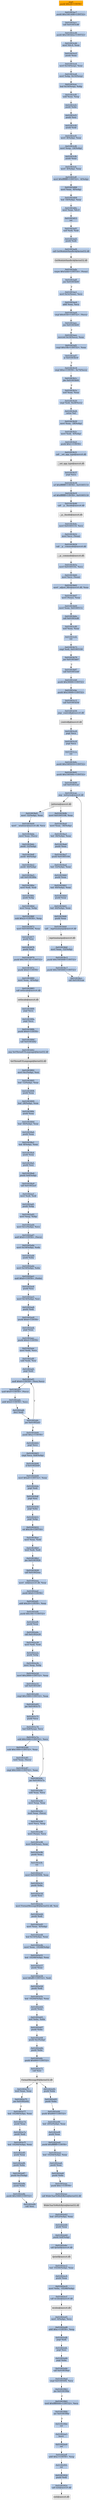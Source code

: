 digraph G {
node[shape=rectangle,style=filled,fillcolor=lightsteelblue,color=lightsteelblue]
bgcolor="transparent"
a0x01003ac5pushl_0x28UINT8[label="start\npushl $0x28<UINT8>",color="lightgrey",fillcolor="orange"];
a0x01003ac7pushl_0x1001408UINT32[label="0x01003ac7\npushl $0x1001408<UINT32>"];
a0x01003acccall_0x01003cd8[label="0x01003acc\ncall 0x01003cd8"];
a0x01003cd8pushl_0x1003d2aUINT32[label="0x01003cd8\npushl $0x1003d2a<UINT32>"];
a0x01003cddmovl_fs_0_eax[label="0x01003cdd\nmovl %fs:0, %eax"];
a0x01003ce3pushl_eax[label="0x01003ce3\npushl %eax"];
a0x01003ce4movl_0x10esp__eax[label="0x01003ce4\nmovl 0x10(%esp), %eax"];
a0x01003ce8movl_ebp_0x10esp_[label="0x01003ce8\nmovl %ebp, 0x10(%esp)"];
a0x01003cecleal_0x10esp__ebp[label="0x01003cec\nleal 0x10(%esp), %ebp"];
a0x01003cf0subl_eax_esp[label="0x01003cf0\nsubl %eax, %esp"];
a0x01003cf2pushl_ebx[label="0x01003cf2\npushl %ebx"];
a0x01003cf3pushl_esi[label="0x01003cf3\npushl %esi"];
a0x01003cf4pushl_edi[label="0x01003cf4\npushl %edi"];
a0x01003cf5movl__8ebp__eax[label="0x01003cf5\nmovl -8(%ebp), %eax"];
a0x01003cf8movl_esp__24ebp_[label="0x01003cf8\nmovl %esp, -24(%ebp)"];
a0x01003cfbpushl_eax[label="0x01003cfb\npushl %eax"];
a0x01003cfcmovl__4ebp__eax[label="0x01003cfc\nmovl -4(%ebp), %eax"];
a0x01003cffmovl_0xffffffffUINT32__4ebp_[label="0x01003cff\nmovl $0xffffffff<UINT32>, -4(%ebp)"];
a0x01003d06movl_eax__8ebp_[label="0x01003d06\nmovl %eax, -8(%ebp)"];
a0x01003d09leal__16ebp__eax[label="0x01003d09\nleal -16(%ebp), %eax"];
a0x01003d0cmovl_eax_fs_0[label="0x01003d0c\nmovl %eax, %fs:0"];
a0x01003d12ret[label="0x01003d12\nret"];
a0x01003ad1xorl_edi_edi[label="0x01003ad1\nxorl %edi, %edi"];
a0x01003ad3pushl_edi[label="0x01003ad3\npushl %edi"];
a0x01003ad4call_GetModuleHandleA_kernel32_dll[label="0x01003ad4\ncall GetModuleHandleA@kernel32.dll"];
GetModuleHandleA_kernel32_dll[label="GetModuleHandleA@kernel32.dll",color="lightgrey",fillcolor="lightgrey"];
a0x01003adacmpw_0x5a4dUINT16_eax_[label="0x01003ada\ncmpw $0x5a4d<UINT16>, (%eax)"];
a0x01003adfjne_0x01003b00[label="0x01003adf\njne 0x01003b00"];
a0x01003ae1movl_0x3ceax__ecx[label="0x01003ae1\nmovl 0x3c(%eax), %ecx"];
a0x01003ae4addl_eax_ecx[label="0x01003ae4\naddl %eax, %ecx"];
a0x01003ae6cmpl_0x4550UINT32_ecx_[label="0x01003ae6\ncmpl $0x4550<UINT32>, (%ecx)"];
a0x01003aecjne_0x01003b00[label="0x01003aec\njne 0x01003b00"];
a0x01003aeemovzwl_0x18ecx__eax[label="0x01003aee\nmovzwl 0x18(%ecx), %eax"];
a0x01003af2cmpl_0x10bUINT32_eax[label="0x01003af2\ncmpl $0x10b<UINT32>, %eax"];
a0x01003af7je_0x01003b18[label="0x01003af7\nje 0x01003b18"];
a0x01003b18cmpl_0xeUINT8_0x74ecx_[label="0x01003b18\ncmpl $0xe<UINT8>, 0x74(%ecx)"];
a0x01003b1cjbe_0x01003b00[label="0x01003b1c\njbe 0x01003b00"];
a0x01003b1exorl_eax_eax[label="0x01003b1e\nxorl %eax, %eax"];
a0x01003b20cmpl_edi_0xe8ecx_[label="0x01003b20\ncmpl %edi, 0xe8(%ecx)"];
a0x01003b26setne_al[label="0x01003b26\nsetne %al"];
a0x01003b29movl_eax__28ebp_[label="0x01003b29\nmovl %eax, -28(%ebp)"];
a0x01003b2cmovl_edi__4ebp_[label="0x01003b2c\nmovl %edi, -4(%ebp)"];
a0x01003b2fpushl_0x1UINT8[label="0x01003b2f\npushl $0x1<UINT8>"];
a0x01003b31call___set_app_type_msvcrt_dll[label="0x01003b31\ncall __set_app_type@msvcrt.dll"];
a__set_app_type_msvcrt_dll[label="__set_app_type@msvcrt.dll",color="lightgrey",fillcolor="lightgrey"];
a0x01003b37popl_ecx[label="0x01003b37\npopl %ecx"];
a0x01003b38orl_0xffffffffUINT8_0x01005114[label="0x01003b38\norl $0xffffffff<UINT8>, 0x01005114"];
a0x01003b3forl_0xffffffffUINT8_0x01005118[label="0x01003b3f\norl $0xffffffff<UINT8>, 0x01005118"];
a0x01003b46call___p__fmode_msvcrt_dll[label="0x01003b46\ncall __p__fmode@msvcrt.dll"];
a__p__fmode_msvcrt_dll[label="__p__fmode@msvcrt.dll",color="lightgrey",fillcolor="lightgrey"];
a0x01003b4cmovl_0x01005110_ecx[label="0x01003b4c\nmovl 0x01005110, %ecx"];
a0x01003b52movl_ecx_eax_[label="0x01003b52\nmovl %ecx, (%eax)"];
a0x01003b54call___p__commode_msvcrt_dll[label="0x01003b54\ncall __p__commode@msvcrt.dll"];
a__p__commode_msvcrt_dll[label="__p__commode@msvcrt.dll",color="lightgrey",fillcolor="lightgrey"];
a0x01003b5amovl_0x0100510c_ecx[label="0x01003b5a\nmovl 0x0100510c, %ecx"];
a0x01003b60movl_ecx_eax_[label="0x01003b60\nmovl %ecx, (%eax)"];
a0x01003b62movl__adjust_fdiv_msvcrt_dll_eax[label="0x01003b62\nmovl _adjust_fdiv@msvcrt.dll, %eax"];
a0x01003b67movl_eax__eax[label="0x01003b67\nmovl (%eax), %eax"];
a0x01003b69movl_eax_0x0100511c[label="0x01003b69\nmovl %eax, 0x0100511c"];
a0x01003b6ecall_0x01003cd0[label="0x01003b6e\ncall 0x01003cd0"];
a0x01003cd0xorl_eax_eax[label="0x01003cd0\nxorl %eax, %eax"];
a0x01003cd2ret[label="0x01003cd2\nret"];
a0x01003b73cmpl_edi_0x01005100[label="0x01003b73\ncmpl %edi, 0x01005100"];
a0x01003b79jne_0x01003b87[label="0x01003b79\njne 0x01003b87"];
a0x01003b87call_0x01003cb9[label="0x01003b87\ncall 0x01003cb9"];
a0x01003cb9pushl_0x30000UINT32[label="0x01003cb9\npushl $0x30000<UINT32>"];
a0x01003cbepushl_0x10000UINT32[label="0x01003cbe\npushl $0x10000<UINT32>"];
a0x01003cc3call_0x01003d36[label="0x01003cc3\ncall 0x01003d36"];
a0x01003d36jmp__controlfp_msvcrt_dll[label="0x01003d36\njmp _controlfp@msvcrt.dll"];
a_controlfp_msvcrt_dll[label="_controlfp@msvcrt.dll",color="lightgrey",fillcolor="lightgrey"];
a0x01003cc8popl_ecx[label="0x01003cc8\npopl %ecx"];
a0x01003cc9popl_ecx[label="0x01003cc9\npopl %ecx"];
a0x01003ccaret[label="0x01003cca\nret"];
a0x01003b8cpushl_0x1005010UINT32[label="0x01003b8c\npushl $0x1005010<UINT32>"];
a0x01003b91pushl_0x100500cUINT32[label="0x01003b91\npushl $0x100500c<UINT32>"];
a0x01003b96call_0x01003cae[label="0x01003b96\ncall 0x01003cae"];
a0x01003caejmp__initterm_msvcrt_dll[label="0x01003cae\njmp _initterm@msvcrt.dll"];
a_initterm_msvcrt_dll[label="_initterm@msvcrt.dll",color="lightgrey",fillcolor="lightgrey"];
a0x01003b9bmovl_0x01005108_eax[label="0x01003b9b\nmovl 0x01005108, %eax"];
a0x01003ba0movl_eax__36ebp_[label="0x01003ba0\nmovl %eax, -36(%ebp)"];
a0x01003ba3leal__36ebp__eax[label="0x01003ba3\nleal -36(%ebp), %eax"];
a0x01003ba6pushl_eax[label="0x01003ba6\npushl %eax"];
a0x01003ba7pushl_0x01005104[label="0x01003ba7\npushl 0x01005104"];
a0x01003badleal__32ebp__eax[label="0x01003bad\nleal -32(%ebp), %eax"];
a0x01003bb0pushl_eax[label="0x01003bb0\npushl %eax"];
a0x01003bb1leal__40ebp__eax[label="0x01003bb1\nleal -40(%ebp), %eax"];
a0x01003bb4pushl_eax[label="0x01003bb4\npushl %eax"];
a0x01003bb5leal__44ebp__eax[label="0x01003bb5\nleal -44(%ebp), %eax"];
a0x01003bb8pushl_eax[label="0x01003bb8\npushl %eax"];
a0x01003bb9call___wgetmainargs_msvcrt_dll[label="0x01003bb9\ncall __wgetmainargs@msvcrt.dll"];
a__wgetmainargs_msvcrt_dll[label="__wgetmainargs@msvcrt.dll",color="lightgrey",fillcolor="lightgrey"];
a0x01003bbfmovl_eax__52ebp_[label="0x01003bbf\nmovl %eax, -52(%ebp)"];
a0x01003bc2pushl_0x1005008UINT32[label="0x01003bc2\npushl $0x1005008<UINT32>"];
a0x01003bc7pushl_0x1005000UINT32[label="0x01003bc7\npushl $0x1005000<UINT32>"];
a0x01003bcccall_0x01003cae[label="0x01003bcc\ncall 0x01003cae"];
a0x01003bd1movl__32ebp__eax[label="0x01003bd1\nmovl -32(%ebp), %eax"];
a0x01003bd4movl___winitenv_msvcrt_dll_ecx[label="0x01003bd4\nmovl __winitenv@msvcrt.dll, %ecx"];
a0x01003bdamovl_eax_ecx_[label="0x01003bda\nmovl %eax, (%ecx)"];
a0x01003bdcpushl__32ebp_[label="0x01003bdc\npushl -32(%ebp)"];
a0x01003bdfpushl__40ebp_[label="0x01003bdf\npushl -40(%ebp)"];
a0x01003be2pushl__44ebp_[label="0x01003be2\npushl -44(%ebp)"];
a0x01003be5call_0x0100386a[label="0x01003be5\ncall 0x0100386a"];
a0x0100386amovl_edi_edi[label="0x0100386a\nmovl %edi, %edi"];
a0x0100386cpushl_ebp[label="0x0100386c\npushl %ebp"];
a0x0100386dmovl_esp_ebp[label="0x0100386d\nmovl %esp, %ebp"];
a0x0100386fsubl_0x2cUINT8_esp[label="0x0100386f\nsubl $0x2c<UINT8>, %esp"];
a0x01003872movl_0x010050f4_eax[label="0x01003872\nmovl 0x010050f4, %eax"];
a0x01003877pushl_esi[label="0x01003877\npushl %esi"];
a0x01003878pushl_edi[label="0x01003878\npushl %edi"];
a0x01003879pushl_0x10013fcUINT32[label="0x01003879\npushl $0x10013fc<UINT32>"];
a0x0100387epushl_0x0UINT8[label="0x0100387e\npushl $0x0<UINT8>"];
a0x01003880movl_eax__4ebp_[label="0x01003880\nmovl %eax, -4(%ebp)"];
a0x01003883call_setlocale_msvcrt_dll[label="0x01003883\ncall setlocale@msvcrt.dll"];
setlocale_msvcrt_dll[label="setlocale@msvcrt.dll",color="lightgrey",fillcolor="lightgrey"];
a0x01003889popl_ecx[label="0x01003889\npopl %ecx"];
a0x0100388apopl_ecx[label="0x0100388a\npopl %ecx"];
a0x0100388bpushl_0x0UINT8[label="0x0100388b\npushl $0x0<UINT8>"];
a0x0100388dcall_0x01003d42[label="0x0100388d\ncall 0x01003d42"];
a0x01003d42jmp_SetThreadUILanguage_kernel32_dll[label="0x01003d42\njmp SetThreadUILanguage@kernel32.dll"];
SetThreadUILanguage_kernel32_dll[label="SetThreadUILanguage@kernel32.dll",color="lightgrey",fillcolor="lightgrey"];
a0x01003892movl_0xcebp__esi[label="0x01003892\nmovl 0xc(%ebp), %esi"];
a0x01003895leal__12ebp__eax[label="0x01003895\nleal -12(%ebp), %eax"];
a0x01003898pushl_eax[label="0x01003898\npushl %eax"];
a0x01003899leal__28ebp__eax[label="0x01003899\nleal -28(%ebp), %eax"];
a0x0100389cpushl_eax[label="0x0100389c\npushl %eax"];
a0x0100389dleal__44ebp__eax[label="0x0100389d\nleal -44(%ebp), %eax"];
a0x010038a0pushl_eax[label="0x010038a0\npushl %eax"];
a0x010038a1leal__8ebp__eax[label="0x010038a1\nleal -8(%ebp), %eax"];
a0x010038a4pushl_eax[label="0x010038a4\npushl %eax"];
a0x010038a5pushl_esi[label="0x010038a5\npushl %esi"];
a0x010038a6pushl_0x8ebp_[label="0x010038a6\npushl 0x8(%ebp)"];
a0x010038a9call_0x01002acf[label="0x010038a9\ncall 0x01002acf"];
a0x01002acfmovl_edi_edi[label="0x01002acf\nmovl %edi, %edi"];
a0x01002ad1pushl_ebp[label="0x01002ad1\npushl %ebp"];
a0x01002ad2movl_esp_ebp[label="0x01002ad2\nmovl %esp, %ebp"];
a0x01002ad4movl_0x1cebp__ecx[label="0x01002ad4\nmovl 0x1c(%ebp), %ecx"];
a0x01002ad7andl_0x0UINT8_ecx_[label="0x01002ad7\nandl $0x0<UINT8>, (%ecx)"];
a0x01002adamovl_0x18ebp__edx[label="0x01002ada\nmovl 0x18(%ebp), %edx"];
a0x01002addpushl_ebx[label="0x01002add\npushl %ebx"];
a0x01002ademovl_0x10ebp__ebx[label="0x01002ade\nmovl 0x10(%ebp), %ebx"];
a0x01002ae1andl_0x0UINT8_ebx_[label="0x01002ae1\nandl $0x0<UINT8>, (%ebx)"];
a0x01002ae4pushl_esi[label="0x01002ae4\npushl %esi"];
a0x01002ae5movl_0x14ebp__esi[label="0x01002ae5\nmovl 0x14(%ebp), %esi"];
a0x01002ae8pushl_edi[label="0x01002ae8\npushl %edi"];
a0x01002ae9pushl_0x6UINT8[label="0x01002ae9\npushl $0x6<UINT8>"];
a0x01002aebpopl_eax[label="0x01002aeb\npopl %eax"];
a0x01002aecpushl_0x4UINT8[label="0x01002aec\npushl $0x4<UINT8>"];
a0x01002aeemovl_edx_ecx[label="0x01002aee\nmovl %edx, %ecx"];
a0x01002af0subl_edx_esi[label="0x01002af0\nsubl %edx, %esi"];
a0x01002af2popl_edi[label="0x01002af2\npopl %edi"];
a0x01002af3andl_0x0UINT8_esiecx_[label="0x01002af3\nandl $0x0<UINT8>, (%esi,%ecx)"];
a0x01002af7andl_0x0UINT8_ecx_[label="0x01002af7\nandl $0x0<UINT8>, (%ecx)"];
a0x01002afaaddl_0x4UINT8_ecx[label="0x01002afa\naddl $0x4<UINT8>, %ecx"];
a0x01002afddecl_edi[label="0x01002afd\ndecl %edi"];
a0x01002afejne_0x01002af3[label="0x01002afe\njne 0x01002af3"];
a0x01002b00pushl_0x2UINT8[label="0x01002b00\npushl $0x2<UINT8>"];
a0x01002b02popl_ecx[label="0x01002b02\npopl %ecx"];
a0x01002b03cmpl_ecx_0x8ebp_[label="0x01002b03\ncmpl %ecx, 0x8(%ebp)"];
a0x01002b06jl_0x01002b49[label="0x01002b06\njl 0x01002b49"];
a0x01002b49movl_0xa0UINT32_eax[label="0x01002b49\nmovl $0xa0<UINT32>, %eax"];
a0x01002b4epopl_edi[label="0x01002b4e\npopl %edi"];
a0x01002b4fpopl_esi[label="0x01002b4f\npopl %esi"];
a0x01002b50popl_ebx[label="0x01002b50\npopl %ebx"];
a0x01002b51popl_ebp[label="0x01002b51\npopl %ebp"];
a0x01002b52ret_0x18UINT16[label="0x01002b52\nret $0x18<UINT16>"];
a0x010038aemovl_eax_edi[label="0x010038ae\nmovl %eax, %edi"];
a0x010038b0testl_edi_edi[label="0x010038b0\ntestl %edi, %edi"];
a0x010038b2jne_0x01003928[label="0x010038b2\njne 0x01003928"];
a0x01003928call_0x01002eea[label="0x01003928\ncall 0x01002eea"];
a0x01002eeamovl__iob_msvcrt_dll_eax[label="0x01002eea\nmovl _iob@msvcrt.dll, %eax"];
a0x01002eefpushl_0x0UINT8[label="0x01002eef\npushl $0x0<UINT8>"];
a0x01002ef1addl_0x20UINT8_eax[label="0x01002ef1\naddl $0x20<UINT8>, %eax"];
a0x01002ef4pushl_0x1f41UINT32[label="0x01002ef4\npushl $0x1f41<UINT32>"];
a0x01002ef9pushl_eax[label="0x01002ef9\npushl %eax"];
a0x01002efacall_0x01002e28[label="0x01002efa\ncall 0x01002e28"];
a0x01002e28movl_edi_edi[label="0x01002e28\nmovl %edi, %edi"];
a0x01002e2apushl_ebp[label="0x01002e2a\npushl %ebp"];
a0x01002e2bmovl_esp_ebp[label="0x01002e2b\nmovl %esp, %ebp"];
a0x01002e2dmovl_0x2808UINT32_eax[label="0x01002e2d\nmovl $0x2808<UINT32>, %eax"];
a0x01002e32call_0x01003c60[label="0x01002e32\ncall 0x01003c60"];
a0x01003c60cmpl_0x1000UINT32_eax[label="0x01003c60\ncmpl $0x1000<UINT32>, %eax"];
a0x01003c65jae_0x01003c75[label="0x01003c65\njae 0x01003c75"];
a0x01003c75pushl_ecx[label="0x01003c75\npushl %ecx"];
a0x01003c76leal_0x8esp__ecx[label="0x01003c76\nleal 0x8(%esp), %ecx"];
a0x01003c7asubl_0x1000UINT32_ecx[label="0x01003c7a\nsubl $0x1000<UINT32>, %ecx"];
a0x01003c80subl_0x1000UINT32_eax[label="0x01003c80\nsubl $0x1000<UINT32>, %eax"];
a0x01003c85testl_eax_ecx_[label="0x01003c85\ntestl %eax, (%ecx)"];
a0x01003c87cmpl_0x1000UINT32_eax[label="0x01003c87\ncmpl $0x1000<UINT32>, %eax"];
a0x01003c8cjae_0x01003c7a[label="0x01003c8c\njae 0x01003c7a"];
a0x01003c8esubl_eax_ecx[label="0x01003c8e\nsubl %eax, %ecx"];
a0x01003c90movl_esp_eax[label="0x01003c90\nmovl %esp, %eax"];
a0x01003c92testl_eax_ecx_[label="0x01003c92\ntestl %eax, (%ecx)"];
a0x01003c94movl_ecx_esp[label="0x01003c94\nmovl %ecx, %esp"];
a0x01003c96movl_eax__ecx[label="0x01003c96\nmovl (%eax), %ecx"];
a0x01003c98movl_0x4eax__eax[label="0x01003c98\nmovl 0x4(%eax), %eax"];
a0x01003c9bpushl_eax[label="0x01003c9b\npushl %eax"];
a0x01003c9cret[label="0x01003c9c\nret"];
a0x01002e37movl_0x010050f4_eax[label="0x01002e37\nmovl 0x010050f4, %eax"];
a0x01002e3cpushl_ebx[label="0x01002e3c\npushl %ebx"];
a0x01002e3dpushl_esi[label="0x01002e3d\npushl %esi"];
a0x01002e3emovl_FormatMessageW_kernel32_dll_esi[label="0x01002e3e\nmovl FormatMessageW@kernel32.dll, %esi"];
a0x01002e44pushl_edi[label="0x01002e44\npushl %edi"];
a0x01002e45movl_eax__4ebp_[label="0x01002e45\nmovl %eax, -4(%ebp)"];
a0x01002e48leal_0x10ebp__eax[label="0x01002e48\nleal 0x10(%ebp), %eax"];
a0x01002e4bmovl_eax__10248ebp_[label="0x01002e4b\nmovl %eax, -10248(%ebp)"];
a0x01002e51leal__10248ebp__eax[label="0x01002e51\nleal -10248(%ebp), %eax"];
a0x01002e57pushl_eax[label="0x01002e57\npushl %eax"];
a0x01002e58movl_0xfffUINT32_edi[label="0x01002e58\nmovl $0xfff<UINT32>, %edi"];
a0x01002e5dpushl_edi[label="0x01002e5d\npushl %edi"];
a0x01002e5eleal__10244ebp__eax[label="0x01002e5e\nleal -10244(%ebp), %eax"];
a0x01002e64pushl_eax[label="0x01002e64\npushl %eax"];
a0x01002e65xorl_ebx_ebx[label="0x01002e65\nxorl %ebx, %ebx"];
a0x01002e67pushl_ebx[label="0x01002e67\npushl %ebx"];
a0x01002e68pushl_0xcebp_[label="0x01002e68\npushl 0xc(%ebp)"];
a0x01002e6bpushl_ebx[label="0x01002e6b\npushl %ebx"];
a0x01002e6cpushl_0x800UINT32[label="0x01002e6c\npushl $0x800<UINT32>"];
a0x01002e71call_esi[label="0x01002e71\ncall %esi"];
FormatMessageW_kernel32_dll[label="FormatMessageW@kernel32.dll",color="lightgrey",fillcolor="lightgrey"];
a0x01002e73testl_eax_eax[label="0x01002e73\ntestl %eax, %eax"];
a0x01002e75jne_0x01002e92[label="0x01002e75\njne 0x01002e92"];
a0x01002e77leal__10248ebp__eax[label="0x01002e77\nleal -10248(%ebp), %eax"];
a0x01002e7dpushl_eax[label="0x01002e7d\npushl %eax"];
a0x01002e7epushl_edi[label="0x01002e7e\npushl %edi"];
a0x01002e7fleal__10244ebp__eax[label="0x01002e7f\nleal -10244(%ebp), %eax"];
a0x01002e85pushl_eax[label="0x01002e85\npushl %eax"];
a0x01002e86pushl_ebx[label="0x01002e86\npushl %ebx"];
a0x01002e87pushl_0xcebp_[label="0x01002e87\npushl 0xc(%ebp)"];
a0x01002e8apushl_ebx[label="0x01002e8a\npushl %ebx"];
a0x01002e8bpushl_0x1000UINT32[label="0x01002e8b\npushl $0x1000<UINT32>"];
a0x01002e90call_esi[label="0x01002e90\ncall %esi"];
a0x01002e92pushl_ebx[label="0x01002e92\npushl %ebx"];
a0x01002e93pushl_ebx[label="0x01002e93\npushl %ebx"];
a0x01002e94pushl_0x800UINT32[label="0x01002e94\npushl $0x800<UINT32>"];
a0x01002e99leal__2052ebp__eax[label="0x01002e99\nleal -2052(%ebp), %eax"];
a0x01002e9fpushl_eax[label="0x01002e9f\npushl %eax"];
a0x01002ea0pushl_0xffffffffUINT8[label="0x01002ea0\npushl $0xffffffff<UINT8>"];
a0x01002ea2leal__10244ebp__eax[label="0x01002ea2\nleal -10244(%ebp), %eax"];
a0x01002ea8pushl_eax[label="0x01002ea8\npushl %eax"];
a0x01002ea9pushl_ebx[label="0x01002ea9\npushl %ebx"];
a0x01002eaapushl_0x1UINT8[label="0x01002eaa\npushl $0x1<UINT8>"];
a0x01002eaccall_WideCharToMultiByte_kernel32_dll[label="0x01002eac\ncall WideCharToMultiByte@kernel32.dll"];
WideCharToMultiByte_kernel32_dll[label="WideCharToMultiByte@kernel32.dll",color="lightgrey",fillcolor="lightgrey"];
a0x01002eb2leal__2052ebp__eax[label="0x01002eb2\nleal -2052(%ebp), %eax"];
a0x01002eb8pushl_eax[label="0x01002eb8\npushl %eax"];
a0x01002eb9pushl_0x8ebp_[label="0x01002eb9\npushl 0x8(%ebp)"];
a0x01002ebccall_fprintf_msvcrt_dll[label="0x01002ebc\ncall fprintf@msvcrt.dll"];
fprintf_msvcrt_dll[label="fprintf@msvcrt.dll",color="lightgrey",fillcolor="lightgrey"];
a0x01002ec2leal__10244ebp__eax[label="0x01002ec2\nleal -10244(%ebp), %eax"];
a0x01002ec8pushl_eax[label="0x01002ec8\npushl %eax"];
a0x01002ec9movl_ebx__10248ebp_[label="0x01002ec9\nmovl %ebx, -10248(%ebp)"];
a0x01002ecfcall_wcslen_msvcrt_dll[label="0x01002ecf\ncall wcslen@msvcrt.dll"];
wcslen_msvcrt_dll[label="wcslen@msvcrt.dll",color="lightgrey",fillcolor="lightgrey"];
a0x01002ed5movl__4ebp__ecx[label="0x01002ed5\nmovl -4(%ebp), %ecx"];
a0x01002ed8addl_0xcUINT8_esp[label="0x01002ed8\naddl $0xc<UINT8>, %esp"];
a0x01002edbpopl_edi[label="0x01002edb\npopl %edi"];
a0x01002edcpopl_esi[label="0x01002edc\npopl %esi"];
a0x01002eddpopl_ebx[label="0x01002edd\npopl %ebx"];
a0x01002edecall_0x010039ad[label="0x01002ede\ncall 0x010039ad"];
a0x010039adcmpl_0x010050f4_ecx[label="0x010039ad\ncmpl 0x010050f4, %ecx"];
a0x010039b3jne_0x010039be[label="0x010039b3\njne 0x010039be"];
a0x010039b5testl_0xffff0000UINT32_ecx[label="0x010039b5\ntestl $0xffff0000<UINT32>, %ecx"];
a0x010039bbjne_0x010039be[label="0x010039bb\njne 0x010039be"];
a0x010039bdret[label="0x010039bd\nret"];
a0x01002ee3leave_[label="0x01002ee3\nleave "];
a0x01002ee4ret[label="0x01002ee4\nret"];
a0x01002effaddl_0xcUINT8_esp[label="0x01002eff\naddl $0xc<UINT8>, %esp"];
a0x01002f02ret[label="0x01002f02\nret"];
a0x0100392dpushl_edi[label="0x0100392d\npushl %edi"];
a0x0100392ecall_exit_msvcrt_dll[label="0x0100392e\ncall exit@msvcrt.dll"];
exit_msvcrt_dll[label="exit@msvcrt.dll",color="lightgrey",fillcolor="lightgrey"];
a0x01003ac5pushl_0x28UINT8 -> a0x01003ac7pushl_0x1001408UINT32 [color="#000000"];
a0x01003ac7pushl_0x1001408UINT32 -> a0x01003acccall_0x01003cd8 [color="#000000"];
a0x01003acccall_0x01003cd8 -> a0x01003cd8pushl_0x1003d2aUINT32 [color="#000000"];
a0x01003cd8pushl_0x1003d2aUINT32 -> a0x01003cddmovl_fs_0_eax [color="#000000"];
a0x01003cddmovl_fs_0_eax -> a0x01003ce3pushl_eax [color="#000000"];
a0x01003ce3pushl_eax -> a0x01003ce4movl_0x10esp__eax [color="#000000"];
a0x01003ce4movl_0x10esp__eax -> a0x01003ce8movl_ebp_0x10esp_ [color="#000000"];
a0x01003ce8movl_ebp_0x10esp_ -> a0x01003cecleal_0x10esp__ebp [color="#000000"];
a0x01003cecleal_0x10esp__ebp -> a0x01003cf0subl_eax_esp [color="#000000"];
a0x01003cf0subl_eax_esp -> a0x01003cf2pushl_ebx [color="#000000"];
a0x01003cf2pushl_ebx -> a0x01003cf3pushl_esi [color="#000000"];
a0x01003cf3pushl_esi -> a0x01003cf4pushl_edi [color="#000000"];
a0x01003cf4pushl_edi -> a0x01003cf5movl__8ebp__eax [color="#000000"];
a0x01003cf5movl__8ebp__eax -> a0x01003cf8movl_esp__24ebp_ [color="#000000"];
a0x01003cf8movl_esp__24ebp_ -> a0x01003cfbpushl_eax [color="#000000"];
a0x01003cfbpushl_eax -> a0x01003cfcmovl__4ebp__eax [color="#000000"];
a0x01003cfcmovl__4ebp__eax -> a0x01003cffmovl_0xffffffffUINT32__4ebp_ [color="#000000"];
a0x01003cffmovl_0xffffffffUINT32__4ebp_ -> a0x01003d06movl_eax__8ebp_ [color="#000000"];
a0x01003d06movl_eax__8ebp_ -> a0x01003d09leal__16ebp__eax [color="#000000"];
a0x01003d09leal__16ebp__eax -> a0x01003d0cmovl_eax_fs_0 [color="#000000"];
a0x01003d0cmovl_eax_fs_0 -> a0x01003d12ret [color="#000000"];
a0x01003d12ret -> a0x01003ad1xorl_edi_edi [color="#000000"];
a0x01003ad1xorl_edi_edi -> a0x01003ad3pushl_edi [color="#000000"];
a0x01003ad3pushl_edi -> a0x01003ad4call_GetModuleHandleA_kernel32_dll [color="#000000"];
a0x01003ad4call_GetModuleHandleA_kernel32_dll -> GetModuleHandleA_kernel32_dll [color="#000000"];
GetModuleHandleA_kernel32_dll -> a0x01003adacmpw_0x5a4dUINT16_eax_ [color="#000000"];
a0x01003adacmpw_0x5a4dUINT16_eax_ -> a0x01003adfjne_0x01003b00 [color="#000000"];
a0x01003adfjne_0x01003b00 -> a0x01003ae1movl_0x3ceax__ecx [color="#000000",label="F"];
a0x01003ae1movl_0x3ceax__ecx -> a0x01003ae4addl_eax_ecx [color="#000000"];
a0x01003ae4addl_eax_ecx -> a0x01003ae6cmpl_0x4550UINT32_ecx_ [color="#000000"];
a0x01003ae6cmpl_0x4550UINT32_ecx_ -> a0x01003aecjne_0x01003b00 [color="#000000"];
a0x01003aecjne_0x01003b00 -> a0x01003aeemovzwl_0x18ecx__eax [color="#000000",label="F"];
a0x01003aeemovzwl_0x18ecx__eax -> a0x01003af2cmpl_0x10bUINT32_eax [color="#000000"];
a0x01003af2cmpl_0x10bUINT32_eax -> a0x01003af7je_0x01003b18 [color="#000000"];
a0x01003af7je_0x01003b18 -> a0x01003b18cmpl_0xeUINT8_0x74ecx_ [color="#000000",label="T"];
a0x01003b18cmpl_0xeUINT8_0x74ecx_ -> a0x01003b1cjbe_0x01003b00 [color="#000000"];
a0x01003b1cjbe_0x01003b00 -> a0x01003b1exorl_eax_eax [color="#000000",label="F"];
a0x01003b1exorl_eax_eax -> a0x01003b20cmpl_edi_0xe8ecx_ [color="#000000"];
a0x01003b20cmpl_edi_0xe8ecx_ -> a0x01003b26setne_al [color="#000000"];
a0x01003b26setne_al -> a0x01003b29movl_eax__28ebp_ [color="#000000"];
a0x01003b29movl_eax__28ebp_ -> a0x01003b2cmovl_edi__4ebp_ [color="#000000"];
a0x01003b2cmovl_edi__4ebp_ -> a0x01003b2fpushl_0x1UINT8 [color="#000000"];
a0x01003b2fpushl_0x1UINT8 -> a0x01003b31call___set_app_type_msvcrt_dll [color="#000000"];
a0x01003b31call___set_app_type_msvcrt_dll -> a__set_app_type_msvcrt_dll [color="#000000"];
a__set_app_type_msvcrt_dll -> a0x01003b37popl_ecx [color="#000000"];
a0x01003b37popl_ecx -> a0x01003b38orl_0xffffffffUINT8_0x01005114 [color="#000000"];
a0x01003b38orl_0xffffffffUINT8_0x01005114 -> a0x01003b3forl_0xffffffffUINT8_0x01005118 [color="#000000"];
a0x01003b3forl_0xffffffffUINT8_0x01005118 -> a0x01003b46call___p__fmode_msvcrt_dll [color="#000000"];
a0x01003b46call___p__fmode_msvcrt_dll -> a__p__fmode_msvcrt_dll [color="#000000"];
a__p__fmode_msvcrt_dll -> a0x01003b4cmovl_0x01005110_ecx [color="#000000"];
a0x01003b4cmovl_0x01005110_ecx -> a0x01003b52movl_ecx_eax_ [color="#000000"];
a0x01003b52movl_ecx_eax_ -> a0x01003b54call___p__commode_msvcrt_dll [color="#000000"];
a0x01003b54call___p__commode_msvcrt_dll -> a__p__commode_msvcrt_dll [color="#000000"];
a__p__commode_msvcrt_dll -> a0x01003b5amovl_0x0100510c_ecx [color="#000000"];
a0x01003b5amovl_0x0100510c_ecx -> a0x01003b60movl_ecx_eax_ [color="#000000"];
a0x01003b60movl_ecx_eax_ -> a0x01003b62movl__adjust_fdiv_msvcrt_dll_eax [color="#000000"];
a0x01003b62movl__adjust_fdiv_msvcrt_dll_eax -> a0x01003b67movl_eax__eax [color="#000000"];
a0x01003b67movl_eax__eax -> a0x01003b69movl_eax_0x0100511c [color="#000000"];
a0x01003b69movl_eax_0x0100511c -> a0x01003b6ecall_0x01003cd0 [color="#000000"];
a0x01003b6ecall_0x01003cd0 -> a0x01003cd0xorl_eax_eax [color="#000000"];
a0x01003cd0xorl_eax_eax -> a0x01003cd2ret [color="#000000"];
a0x01003cd2ret -> a0x01003b73cmpl_edi_0x01005100 [color="#000000"];
a0x01003b73cmpl_edi_0x01005100 -> a0x01003b79jne_0x01003b87 [color="#000000"];
a0x01003b79jne_0x01003b87 -> a0x01003b87call_0x01003cb9 [color="#000000",label="T"];
a0x01003b87call_0x01003cb9 -> a0x01003cb9pushl_0x30000UINT32 [color="#000000"];
a0x01003cb9pushl_0x30000UINT32 -> a0x01003cbepushl_0x10000UINT32 [color="#000000"];
a0x01003cbepushl_0x10000UINT32 -> a0x01003cc3call_0x01003d36 [color="#000000"];
a0x01003cc3call_0x01003d36 -> a0x01003d36jmp__controlfp_msvcrt_dll [color="#000000"];
a0x01003d36jmp__controlfp_msvcrt_dll -> a_controlfp_msvcrt_dll [color="#000000"];
a_controlfp_msvcrt_dll -> a0x01003cc8popl_ecx [color="#000000"];
a0x01003cc8popl_ecx -> a0x01003cc9popl_ecx [color="#000000"];
a0x01003cc9popl_ecx -> a0x01003ccaret [color="#000000"];
a0x01003ccaret -> a0x01003b8cpushl_0x1005010UINT32 [color="#000000"];
a0x01003b8cpushl_0x1005010UINT32 -> a0x01003b91pushl_0x100500cUINT32 [color="#000000"];
a0x01003b91pushl_0x100500cUINT32 -> a0x01003b96call_0x01003cae [color="#000000"];
a0x01003b96call_0x01003cae -> a0x01003caejmp__initterm_msvcrt_dll [color="#000000"];
a0x01003caejmp__initterm_msvcrt_dll -> a_initterm_msvcrt_dll [color="#000000"];
a_initterm_msvcrt_dll -> a0x01003b9bmovl_0x01005108_eax [color="#000000"];
a0x01003b9bmovl_0x01005108_eax -> a0x01003ba0movl_eax__36ebp_ [color="#000000"];
a0x01003ba0movl_eax__36ebp_ -> a0x01003ba3leal__36ebp__eax [color="#000000"];
a0x01003ba3leal__36ebp__eax -> a0x01003ba6pushl_eax [color="#000000"];
a0x01003ba6pushl_eax -> a0x01003ba7pushl_0x01005104 [color="#000000"];
a0x01003ba7pushl_0x01005104 -> a0x01003badleal__32ebp__eax [color="#000000"];
a0x01003badleal__32ebp__eax -> a0x01003bb0pushl_eax [color="#000000"];
a0x01003bb0pushl_eax -> a0x01003bb1leal__40ebp__eax [color="#000000"];
a0x01003bb1leal__40ebp__eax -> a0x01003bb4pushl_eax [color="#000000"];
a0x01003bb4pushl_eax -> a0x01003bb5leal__44ebp__eax [color="#000000"];
a0x01003bb5leal__44ebp__eax -> a0x01003bb8pushl_eax [color="#000000"];
a0x01003bb8pushl_eax -> a0x01003bb9call___wgetmainargs_msvcrt_dll [color="#000000"];
a0x01003bb9call___wgetmainargs_msvcrt_dll -> a__wgetmainargs_msvcrt_dll [color="#000000"];
a__wgetmainargs_msvcrt_dll -> a0x01003bbfmovl_eax__52ebp_ [color="#000000"];
a0x01003bbfmovl_eax__52ebp_ -> a0x01003bc2pushl_0x1005008UINT32 [color="#000000"];
a0x01003bc2pushl_0x1005008UINT32 -> a0x01003bc7pushl_0x1005000UINT32 [color="#000000"];
a0x01003bc7pushl_0x1005000UINT32 -> a0x01003bcccall_0x01003cae [color="#000000"];
a0x01003bcccall_0x01003cae -> a0x01003caejmp__initterm_msvcrt_dll [color="#000000"];
a_initterm_msvcrt_dll -> a0x01003bd1movl__32ebp__eax [color="#000000"];
a0x01003bd1movl__32ebp__eax -> a0x01003bd4movl___winitenv_msvcrt_dll_ecx [color="#000000"];
a0x01003bd4movl___winitenv_msvcrt_dll_ecx -> a0x01003bdamovl_eax_ecx_ [color="#000000"];
a0x01003bdamovl_eax_ecx_ -> a0x01003bdcpushl__32ebp_ [color="#000000"];
a0x01003bdcpushl__32ebp_ -> a0x01003bdfpushl__40ebp_ [color="#000000"];
a0x01003bdfpushl__40ebp_ -> a0x01003be2pushl__44ebp_ [color="#000000"];
a0x01003be2pushl__44ebp_ -> a0x01003be5call_0x0100386a [color="#000000"];
a0x01003be5call_0x0100386a -> a0x0100386amovl_edi_edi [color="#000000"];
a0x0100386amovl_edi_edi -> a0x0100386cpushl_ebp [color="#000000"];
a0x0100386cpushl_ebp -> a0x0100386dmovl_esp_ebp [color="#000000"];
a0x0100386dmovl_esp_ebp -> a0x0100386fsubl_0x2cUINT8_esp [color="#000000"];
a0x0100386fsubl_0x2cUINT8_esp -> a0x01003872movl_0x010050f4_eax [color="#000000"];
a0x01003872movl_0x010050f4_eax -> a0x01003877pushl_esi [color="#000000"];
a0x01003877pushl_esi -> a0x01003878pushl_edi [color="#000000"];
a0x01003878pushl_edi -> a0x01003879pushl_0x10013fcUINT32 [color="#000000"];
a0x01003879pushl_0x10013fcUINT32 -> a0x0100387epushl_0x0UINT8 [color="#000000"];
a0x0100387epushl_0x0UINT8 -> a0x01003880movl_eax__4ebp_ [color="#000000"];
a0x01003880movl_eax__4ebp_ -> a0x01003883call_setlocale_msvcrt_dll [color="#000000"];
a0x01003883call_setlocale_msvcrt_dll -> setlocale_msvcrt_dll [color="#000000"];
setlocale_msvcrt_dll -> a0x01003889popl_ecx [color="#000000"];
a0x01003889popl_ecx -> a0x0100388apopl_ecx [color="#000000"];
a0x0100388apopl_ecx -> a0x0100388bpushl_0x0UINT8 [color="#000000"];
a0x0100388bpushl_0x0UINT8 -> a0x0100388dcall_0x01003d42 [color="#000000"];
a0x0100388dcall_0x01003d42 -> a0x01003d42jmp_SetThreadUILanguage_kernel32_dll [color="#000000"];
a0x01003d42jmp_SetThreadUILanguage_kernel32_dll -> SetThreadUILanguage_kernel32_dll [color="#000000"];
SetThreadUILanguage_kernel32_dll -> a0x01003892movl_0xcebp__esi [color="#000000"];
a0x01003892movl_0xcebp__esi -> a0x01003895leal__12ebp__eax [color="#000000"];
a0x01003895leal__12ebp__eax -> a0x01003898pushl_eax [color="#000000"];
a0x01003898pushl_eax -> a0x01003899leal__28ebp__eax [color="#000000"];
a0x01003899leal__28ebp__eax -> a0x0100389cpushl_eax [color="#000000"];
a0x0100389cpushl_eax -> a0x0100389dleal__44ebp__eax [color="#000000"];
a0x0100389dleal__44ebp__eax -> a0x010038a0pushl_eax [color="#000000"];
a0x010038a0pushl_eax -> a0x010038a1leal__8ebp__eax [color="#000000"];
a0x010038a1leal__8ebp__eax -> a0x010038a4pushl_eax [color="#000000"];
a0x010038a4pushl_eax -> a0x010038a5pushl_esi [color="#000000"];
a0x010038a5pushl_esi -> a0x010038a6pushl_0x8ebp_ [color="#000000"];
a0x010038a6pushl_0x8ebp_ -> a0x010038a9call_0x01002acf [color="#000000"];
a0x010038a9call_0x01002acf -> a0x01002acfmovl_edi_edi [color="#000000"];
a0x01002acfmovl_edi_edi -> a0x01002ad1pushl_ebp [color="#000000"];
a0x01002ad1pushl_ebp -> a0x01002ad2movl_esp_ebp [color="#000000"];
a0x01002ad2movl_esp_ebp -> a0x01002ad4movl_0x1cebp__ecx [color="#000000"];
a0x01002ad4movl_0x1cebp__ecx -> a0x01002ad7andl_0x0UINT8_ecx_ [color="#000000"];
a0x01002ad7andl_0x0UINT8_ecx_ -> a0x01002adamovl_0x18ebp__edx [color="#000000"];
a0x01002adamovl_0x18ebp__edx -> a0x01002addpushl_ebx [color="#000000"];
a0x01002addpushl_ebx -> a0x01002ademovl_0x10ebp__ebx [color="#000000"];
a0x01002ademovl_0x10ebp__ebx -> a0x01002ae1andl_0x0UINT8_ebx_ [color="#000000"];
a0x01002ae1andl_0x0UINT8_ebx_ -> a0x01002ae4pushl_esi [color="#000000"];
a0x01002ae4pushl_esi -> a0x01002ae5movl_0x14ebp__esi [color="#000000"];
a0x01002ae5movl_0x14ebp__esi -> a0x01002ae8pushl_edi [color="#000000"];
a0x01002ae8pushl_edi -> a0x01002ae9pushl_0x6UINT8 [color="#000000"];
a0x01002ae9pushl_0x6UINT8 -> a0x01002aebpopl_eax [color="#000000"];
a0x01002aebpopl_eax -> a0x01002aecpushl_0x4UINT8 [color="#000000"];
a0x01002aecpushl_0x4UINT8 -> a0x01002aeemovl_edx_ecx [color="#000000"];
a0x01002aeemovl_edx_ecx -> a0x01002af0subl_edx_esi [color="#000000"];
a0x01002af0subl_edx_esi -> a0x01002af2popl_edi [color="#000000"];
a0x01002af2popl_edi -> a0x01002af3andl_0x0UINT8_esiecx_ [color="#000000"];
a0x01002af3andl_0x0UINT8_esiecx_ -> a0x01002af7andl_0x0UINT8_ecx_ [color="#000000"];
a0x01002af7andl_0x0UINT8_ecx_ -> a0x01002afaaddl_0x4UINT8_ecx [color="#000000"];
a0x01002afaaddl_0x4UINT8_ecx -> a0x01002afddecl_edi [color="#000000"];
a0x01002afddecl_edi -> a0x01002afejne_0x01002af3 [color="#000000"];
a0x01002afejne_0x01002af3 -> a0x01002af3andl_0x0UINT8_esiecx_ [color="#000000",label="T"];
a0x01002afejne_0x01002af3 -> a0x01002b00pushl_0x2UINT8 [color="#000000",label="F"];
a0x01002b00pushl_0x2UINT8 -> a0x01002b02popl_ecx [color="#000000"];
a0x01002b02popl_ecx -> a0x01002b03cmpl_ecx_0x8ebp_ [color="#000000"];
a0x01002b03cmpl_ecx_0x8ebp_ -> a0x01002b06jl_0x01002b49 [color="#000000"];
a0x01002b06jl_0x01002b49 -> a0x01002b49movl_0xa0UINT32_eax [color="#000000",label="T"];
a0x01002b49movl_0xa0UINT32_eax -> a0x01002b4epopl_edi [color="#000000"];
a0x01002b4epopl_edi -> a0x01002b4fpopl_esi [color="#000000"];
a0x01002b4fpopl_esi -> a0x01002b50popl_ebx [color="#000000"];
a0x01002b50popl_ebx -> a0x01002b51popl_ebp [color="#000000"];
a0x01002b51popl_ebp -> a0x01002b52ret_0x18UINT16 [color="#000000"];
a0x01002b52ret_0x18UINT16 -> a0x010038aemovl_eax_edi [color="#000000"];
a0x010038aemovl_eax_edi -> a0x010038b0testl_edi_edi [color="#000000"];
a0x010038b0testl_edi_edi -> a0x010038b2jne_0x01003928 [color="#000000"];
a0x010038b2jne_0x01003928 -> a0x01003928call_0x01002eea [color="#000000",label="T"];
a0x01003928call_0x01002eea -> a0x01002eeamovl__iob_msvcrt_dll_eax [color="#000000"];
a0x01002eeamovl__iob_msvcrt_dll_eax -> a0x01002eefpushl_0x0UINT8 [color="#000000"];
a0x01002eefpushl_0x0UINT8 -> a0x01002ef1addl_0x20UINT8_eax [color="#000000"];
a0x01002ef1addl_0x20UINT8_eax -> a0x01002ef4pushl_0x1f41UINT32 [color="#000000"];
a0x01002ef4pushl_0x1f41UINT32 -> a0x01002ef9pushl_eax [color="#000000"];
a0x01002ef9pushl_eax -> a0x01002efacall_0x01002e28 [color="#000000"];
a0x01002efacall_0x01002e28 -> a0x01002e28movl_edi_edi [color="#000000"];
a0x01002e28movl_edi_edi -> a0x01002e2apushl_ebp [color="#000000"];
a0x01002e2apushl_ebp -> a0x01002e2bmovl_esp_ebp [color="#000000"];
a0x01002e2bmovl_esp_ebp -> a0x01002e2dmovl_0x2808UINT32_eax [color="#000000"];
a0x01002e2dmovl_0x2808UINT32_eax -> a0x01002e32call_0x01003c60 [color="#000000"];
a0x01002e32call_0x01003c60 -> a0x01003c60cmpl_0x1000UINT32_eax [color="#000000"];
a0x01003c60cmpl_0x1000UINT32_eax -> a0x01003c65jae_0x01003c75 [color="#000000"];
a0x01003c65jae_0x01003c75 -> a0x01003c75pushl_ecx [color="#000000",label="T"];
a0x01003c75pushl_ecx -> a0x01003c76leal_0x8esp__ecx [color="#000000"];
a0x01003c76leal_0x8esp__ecx -> a0x01003c7asubl_0x1000UINT32_ecx [color="#000000"];
a0x01003c7asubl_0x1000UINT32_ecx -> a0x01003c80subl_0x1000UINT32_eax [color="#000000"];
a0x01003c80subl_0x1000UINT32_eax -> a0x01003c85testl_eax_ecx_ [color="#000000"];
a0x01003c85testl_eax_ecx_ -> a0x01003c87cmpl_0x1000UINT32_eax [color="#000000"];
a0x01003c87cmpl_0x1000UINT32_eax -> a0x01003c8cjae_0x01003c7a [color="#000000"];
a0x01003c8cjae_0x01003c7a -> a0x01003c7asubl_0x1000UINT32_ecx [color="#000000",label="T"];
a0x01003c8cjae_0x01003c7a -> a0x01003c8esubl_eax_ecx [color="#000000",label="F"];
a0x01003c8esubl_eax_ecx -> a0x01003c90movl_esp_eax [color="#000000"];
a0x01003c90movl_esp_eax -> a0x01003c92testl_eax_ecx_ [color="#000000"];
a0x01003c92testl_eax_ecx_ -> a0x01003c94movl_ecx_esp [color="#000000"];
a0x01003c94movl_ecx_esp -> a0x01003c96movl_eax__ecx [color="#000000"];
a0x01003c96movl_eax__ecx -> a0x01003c98movl_0x4eax__eax [color="#000000"];
a0x01003c98movl_0x4eax__eax -> a0x01003c9bpushl_eax [color="#000000"];
a0x01003c9bpushl_eax -> a0x01003c9cret [color="#000000"];
a0x01003c9cret -> a0x01002e37movl_0x010050f4_eax [color="#000000"];
a0x01002e37movl_0x010050f4_eax -> a0x01002e3cpushl_ebx [color="#000000"];
a0x01002e3cpushl_ebx -> a0x01002e3dpushl_esi [color="#000000"];
a0x01002e3dpushl_esi -> a0x01002e3emovl_FormatMessageW_kernel32_dll_esi [color="#000000"];
a0x01002e3emovl_FormatMessageW_kernel32_dll_esi -> a0x01002e44pushl_edi [color="#000000"];
a0x01002e44pushl_edi -> a0x01002e45movl_eax__4ebp_ [color="#000000"];
a0x01002e45movl_eax__4ebp_ -> a0x01002e48leal_0x10ebp__eax [color="#000000"];
a0x01002e48leal_0x10ebp__eax -> a0x01002e4bmovl_eax__10248ebp_ [color="#000000"];
a0x01002e4bmovl_eax__10248ebp_ -> a0x01002e51leal__10248ebp__eax [color="#000000"];
a0x01002e51leal__10248ebp__eax -> a0x01002e57pushl_eax [color="#000000"];
a0x01002e57pushl_eax -> a0x01002e58movl_0xfffUINT32_edi [color="#000000"];
a0x01002e58movl_0xfffUINT32_edi -> a0x01002e5dpushl_edi [color="#000000"];
a0x01002e5dpushl_edi -> a0x01002e5eleal__10244ebp__eax [color="#000000"];
a0x01002e5eleal__10244ebp__eax -> a0x01002e64pushl_eax [color="#000000"];
a0x01002e64pushl_eax -> a0x01002e65xorl_ebx_ebx [color="#000000"];
a0x01002e65xorl_ebx_ebx -> a0x01002e67pushl_ebx [color="#000000"];
a0x01002e67pushl_ebx -> a0x01002e68pushl_0xcebp_ [color="#000000"];
a0x01002e68pushl_0xcebp_ -> a0x01002e6bpushl_ebx [color="#000000"];
a0x01002e6bpushl_ebx -> a0x01002e6cpushl_0x800UINT32 [color="#000000"];
a0x01002e6cpushl_0x800UINT32 -> a0x01002e71call_esi [color="#000000"];
a0x01002e71call_esi -> FormatMessageW_kernel32_dll [color="#000000"];
FormatMessageW_kernel32_dll -> a0x01002e73testl_eax_eax [color="#000000"];
a0x01002e73testl_eax_eax -> a0x01002e75jne_0x01002e92 [color="#000000"];
a0x01002e75jne_0x01002e92 -> a0x01002e77leal__10248ebp__eax [color="#000000",label="F"];
a0x01002e77leal__10248ebp__eax -> a0x01002e7dpushl_eax [color="#000000"];
a0x01002e7dpushl_eax -> a0x01002e7epushl_edi [color="#000000"];
a0x01002e7epushl_edi -> a0x01002e7fleal__10244ebp__eax [color="#000000"];
a0x01002e7fleal__10244ebp__eax -> a0x01002e85pushl_eax [color="#000000"];
a0x01002e85pushl_eax -> a0x01002e86pushl_ebx [color="#000000"];
a0x01002e86pushl_ebx -> a0x01002e87pushl_0xcebp_ [color="#000000"];
a0x01002e87pushl_0xcebp_ -> a0x01002e8apushl_ebx [color="#000000"];
a0x01002e8apushl_ebx -> a0x01002e8bpushl_0x1000UINT32 [color="#000000"];
a0x01002e8bpushl_0x1000UINT32 -> a0x01002e90call_esi [color="#000000"];
a0x01002e90call_esi -> FormatMessageW_kernel32_dll [color="#000000"];
FormatMessageW_kernel32_dll -> a0x01002e92pushl_ebx [color="#000000"];
a0x01002e92pushl_ebx -> a0x01002e93pushl_ebx [color="#000000"];
a0x01002e93pushl_ebx -> a0x01002e94pushl_0x800UINT32 [color="#000000"];
a0x01002e94pushl_0x800UINT32 -> a0x01002e99leal__2052ebp__eax [color="#000000"];
a0x01002e99leal__2052ebp__eax -> a0x01002e9fpushl_eax [color="#000000"];
a0x01002e9fpushl_eax -> a0x01002ea0pushl_0xffffffffUINT8 [color="#000000"];
a0x01002ea0pushl_0xffffffffUINT8 -> a0x01002ea2leal__10244ebp__eax [color="#000000"];
a0x01002ea2leal__10244ebp__eax -> a0x01002ea8pushl_eax [color="#000000"];
a0x01002ea8pushl_eax -> a0x01002ea9pushl_ebx [color="#000000"];
a0x01002ea9pushl_ebx -> a0x01002eaapushl_0x1UINT8 [color="#000000"];
a0x01002eaapushl_0x1UINT8 -> a0x01002eaccall_WideCharToMultiByte_kernel32_dll [color="#000000"];
a0x01002eaccall_WideCharToMultiByte_kernel32_dll -> WideCharToMultiByte_kernel32_dll [color="#000000"];
WideCharToMultiByte_kernel32_dll -> a0x01002eb2leal__2052ebp__eax [color="#000000"];
a0x01002eb2leal__2052ebp__eax -> a0x01002eb8pushl_eax [color="#000000"];
a0x01002eb8pushl_eax -> a0x01002eb9pushl_0x8ebp_ [color="#000000"];
a0x01002eb9pushl_0x8ebp_ -> a0x01002ebccall_fprintf_msvcrt_dll [color="#000000"];
a0x01002ebccall_fprintf_msvcrt_dll -> fprintf_msvcrt_dll [color="#000000"];
fprintf_msvcrt_dll -> a0x01002ec2leal__10244ebp__eax [color="#000000"];
a0x01002ec2leal__10244ebp__eax -> a0x01002ec8pushl_eax [color="#000000"];
a0x01002ec8pushl_eax -> a0x01002ec9movl_ebx__10248ebp_ [color="#000000"];
a0x01002ec9movl_ebx__10248ebp_ -> a0x01002ecfcall_wcslen_msvcrt_dll [color="#000000"];
a0x01002ecfcall_wcslen_msvcrt_dll -> wcslen_msvcrt_dll [color="#000000"];
wcslen_msvcrt_dll -> a0x01002ed5movl__4ebp__ecx [color="#000000"];
a0x01002ed5movl__4ebp__ecx -> a0x01002ed8addl_0xcUINT8_esp [color="#000000"];
a0x01002ed8addl_0xcUINT8_esp -> a0x01002edbpopl_edi [color="#000000"];
a0x01002edbpopl_edi -> a0x01002edcpopl_esi [color="#000000"];
a0x01002edcpopl_esi -> a0x01002eddpopl_ebx [color="#000000"];
a0x01002eddpopl_ebx -> a0x01002edecall_0x010039ad [color="#000000"];
a0x01002edecall_0x010039ad -> a0x010039adcmpl_0x010050f4_ecx [color="#000000"];
a0x010039adcmpl_0x010050f4_ecx -> a0x010039b3jne_0x010039be [color="#000000"];
a0x010039b3jne_0x010039be -> a0x010039b5testl_0xffff0000UINT32_ecx [color="#000000",label="F"];
a0x010039b5testl_0xffff0000UINT32_ecx -> a0x010039bbjne_0x010039be [color="#000000"];
a0x010039bbjne_0x010039be -> a0x010039bdret [color="#000000",label="F"];
a0x010039bdret -> a0x01002ee3leave_ [color="#000000"];
a0x01002ee3leave_ -> a0x01002ee4ret [color="#000000"];
a0x01002ee4ret -> a0x01002effaddl_0xcUINT8_esp [color="#000000"];
a0x01002effaddl_0xcUINT8_esp -> a0x01002f02ret [color="#000000"];
a0x01002f02ret -> a0x0100392dpushl_edi [color="#000000"];
a0x0100392dpushl_edi -> a0x0100392ecall_exit_msvcrt_dll [color="#000000"];
a0x0100392ecall_exit_msvcrt_dll -> exit_msvcrt_dll [color="#000000"];
}
